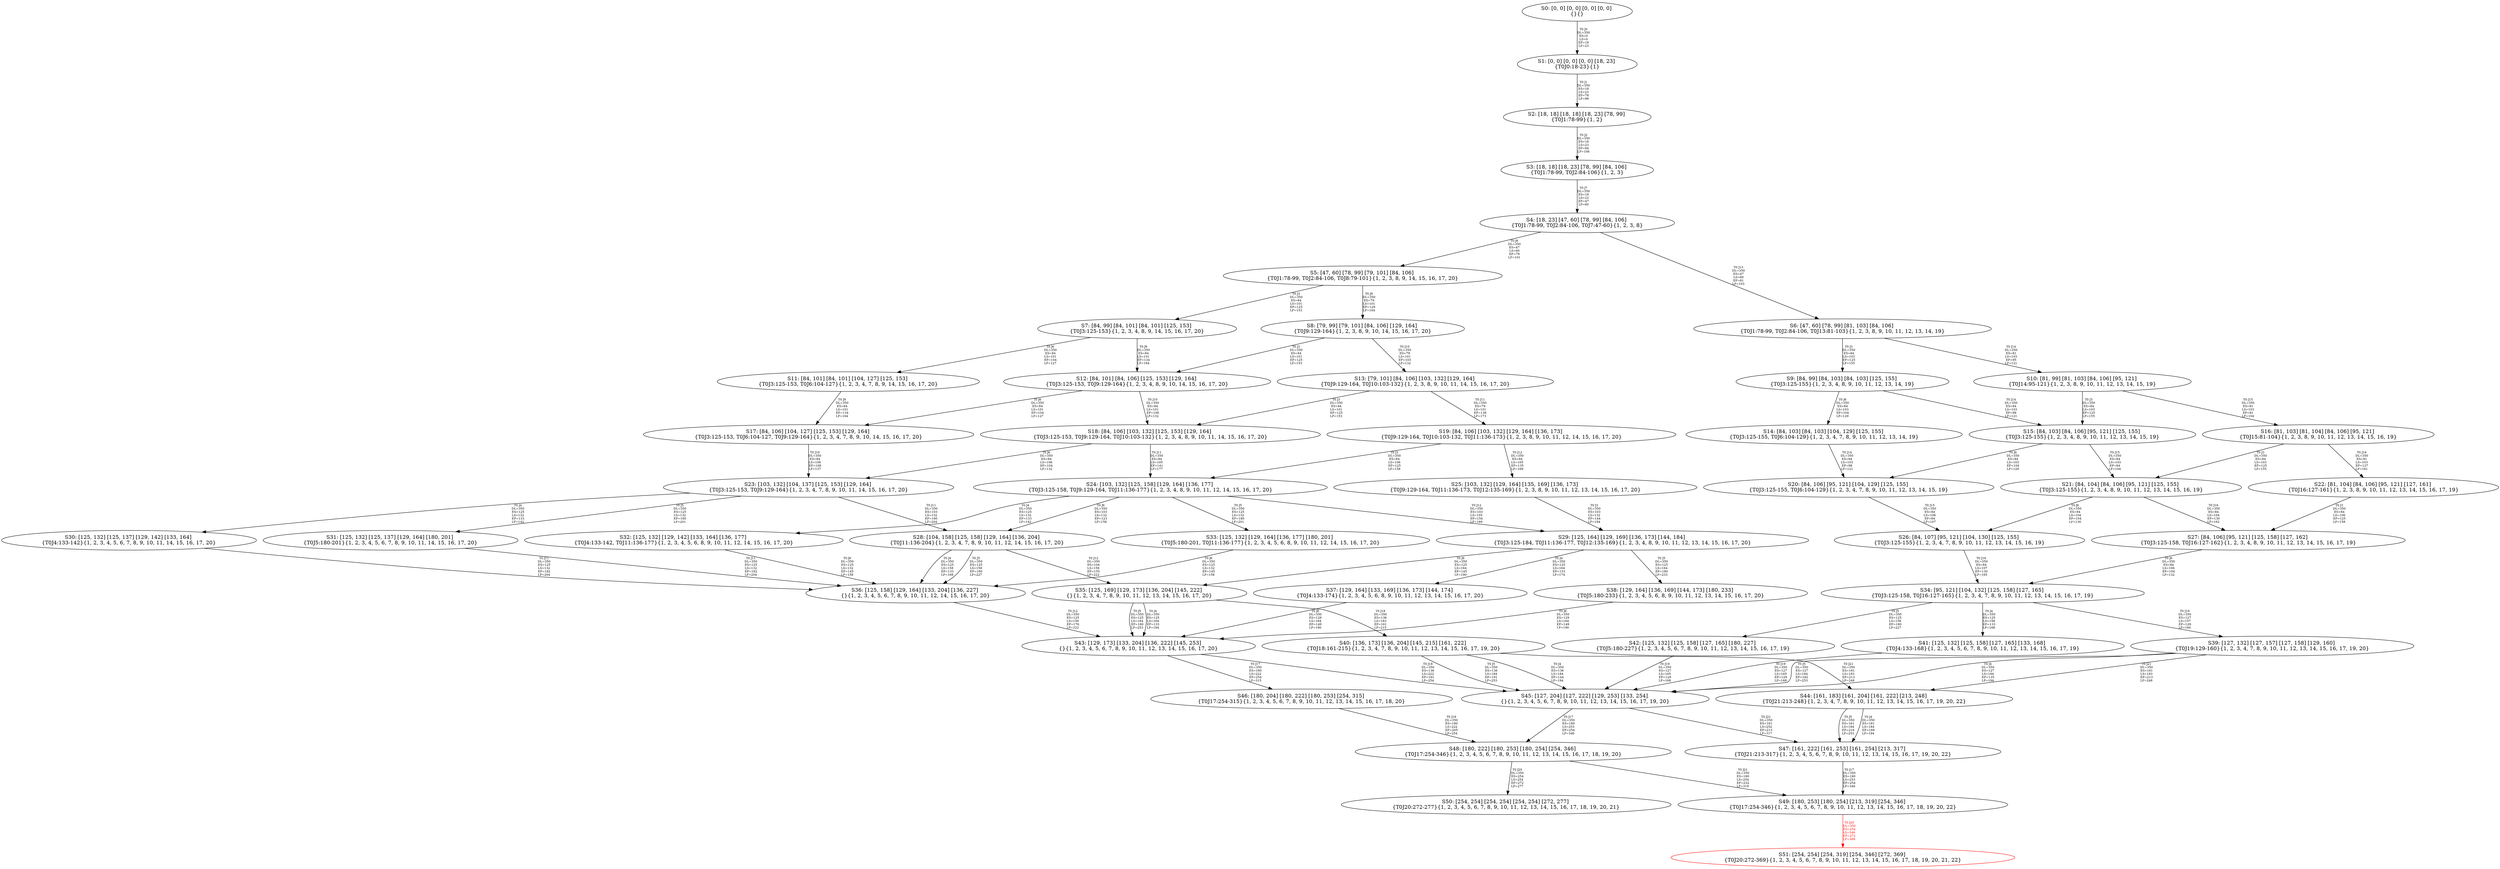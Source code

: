 digraph {
	S0[label="S0: [0, 0] [0, 0] [0, 0] [0, 0] \n{}{}"];
	S1[label="S1: [0, 0] [0, 0] [0, 0] [18, 23] \n{T0J0:18-23}{1}"];
	S2[label="S2: [18, 18] [18, 18] [18, 23] [78, 99] \n{T0J1:78-99}{1, 2}"];
	S3[label="S3: [18, 18] [18, 23] [78, 99] [84, 106] \n{T0J1:78-99, T0J2:84-106}{1, 2, 3}"];
	S4[label="S4: [18, 23] [47, 60] [78, 99] [84, 106] \n{T0J1:78-99, T0J2:84-106, T0J7:47-60}{1, 2, 3, 8}"];
	S5[label="S5: [47, 60] [78, 99] [79, 101] [84, 106] \n{T0J1:78-99, T0J2:84-106, T0J8:79-101}{1, 2, 3, 8, 9, 14, 15, 16, 17, 20}"];
	S6[label="S6: [47, 60] [78, 99] [81, 103] [84, 106] \n{T0J1:78-99, T0J2:84-106, T0J13:81-103}{1, 2, 3, 8, 9, 10, 11, 12, 13, 14, 19}"];
	S7[label="S7: [84, 99] [84, 101] [84, 101] [125, 153] \n{T0J3:125-153}{1, 2, 3, 4, 8, 9, 14, 15, 16, 17, 20}"];
	S8[label="S8: [79, 99] [79, 101] [84, 106] [129, 164] \n{T0J9:129-164}{1, 2, 3, 8, 9, 10, 14, 15, 16, 17, 20}"];
	S9[label="S9: [84, 99] [84, 103] [84, 103] [125, 155] \n{T0J3:125-155}{1, 2, 3, 4, 8, 9, 10, 11, 12, 13, 14, 19}"];
	S10[label="S10: [81, 99] [81, 103] [84, 106] [95, 121] \n{T0J14:95-121}{1, 2, 3, 8, 9, 10, 11, 12, 13, 14, 15, 19}"];
	S11[label="S11: [84, 101] [84, 101] [104, 127] [125, 153] \n{T0J3:125-153, T0J6:104-127}{1, 2, 3, 4, 7, 8, 9, 14, 15, 16, 17, 20}"];
	S12[label="S12: [84, 101] [84, 106] [125, 153] [129, 164] \n{T0J3:125-153, T0J9:129-164}{1, 2, 3, 4, 8, 9, 10, 14, 15, 16, 17, 20}"];
	S13[label="S13: [79, 101] [84, 106] [103, 132] [129, 164] \n{T0J9:129-164, T0J10:103-132}{1, 2, 3, 8, 9, 10, 11, 14, 15, 16, 17, 20}"];
	S14[label="S14: [84, 103] [84, 103] [104, 129] [125, 155] \n{T0J3:125-155, T0J6:104-129}{1, 2, 3, 4, 7, 8, 9, 10, 11, 12, 13, 14, 19}"];
	S15[label="S15: [84, 103] [84, 106] [95, 121] [125, 155] \n{T0J3:125-155}{1, 2, 3, 4, 8, 9, 10, 11, 12, 13, 14, 15, 19}"];
	S16[label="S16: [81, 103] [81, 104] [84, 106] [95, 121] \n{T0J15:81-104}{1, 2, 3, 8, 9, 10, 11, 12, 13, 14, 15, 16, 19}"];
	S17[label="S17: [84, 106] [104, 127] [125, 153] [129, 164] \n{T0J3:125-153, T0J6:104-127, T0J9:129-164}{1, 2, 3, 4, 7, 8, 9, 10, 14, 15, 16, 17, 20}"];
	S18[label="S18: [84, 106] [103, 132] [125, 153] [129, 164] \n{T0J3:125-153, T0J9:129-164, T0J10:103-132}{1, 2, 3, 4, 8, 9, 10, 11, 14, 15, 16, 17, 20}"];
	S19[label="S19: [84, 106] [103, 132] [129, 164] [136, 173] \n{T0J9:129-164, T0J10:103-132, T0J11:136-173}{1, 2, 3, 8, 9, 10, 11, 12, 14, 15, 16, 17, 20}"];
	S20[label="S20: [84, 106] [95, 121] [104, 129] [125, 155] \n{T0J3:125-155, T0J6:104-129}{1, 2, 3, 4, 7, 8, 9, 10, 11, 12, 13, 14, 15, 19}"];
	S21[label="S21: [84, 104] [84, 106] [95, 121] [125, 155] \n{T0J3:125-155}{1, 2, 3, 4, 8, 9, 10, 11, 12, 13, 14, 15, 16, 19}"];
	S22[label="S22: [81, 104] [84, 106] [95, 121] [127, 161] \n{T0J16:127-161}{1, 2, 3, 8, 9, 10, 11, 12, 13, 14, 15, 16, 17, 19}"];
	S23[label="S23: [103, 132] [104, 137] [125, 153] [129, 164] \n{T0J3:125-153, T0J9:129-164}{1, 2, 3, 4, 7, 8, 9, 10, 11, 14, 15, 16, 17, 20}"];
	S24[label="S24: [103, 132] [125, 158] [129, 164] [136, 177] \n{T0J3:125-158, T0J9:129-164, T0J11:136-177}{1, 2, 3, 4, 8, 9, 10, 11, 12, 14, 15, 16, 17, 20}"];
	S25[label="S25: [103, 132] [129, 164] [135, 169] [136, 173] \n{T0J9:129-164, T0J11:136-173, T0J12:135-169}{1, 2, 3, 8, 9, 10, 11, 12, 13, 14, 15, 16, 17, 20}"];
	S26[label="S26: [84, 107] [95, 121] [104, 130] [125, 155] \n{T0J3:125-155}{1, 2, 3, 4, 7, 8, 9, 10, 11, 12, 13, 14, 15, 16, 19}"];
	S27[label="S27: [84, 106] [95, 121] [125, 158] [127, 162] \n{T0J3:125-158, T0J16:127-162}{1, 2, 3, 4, 8, 9, 10, 11, 12, 13, 14, 15, 16, 17, 19}"];
	S28[label="S28: [104, 158] [125, 158] [129, 164] [136, 204] \n{T0J11:136-204}{1, 2, 3, 4, 7, 8, 9, 10, 11, 12, 14, 15, 16, 17, 20}"];
	S29[label="S29: [125, 164] [129, 169] [136, 173] [144, 184] \n{T0J3:125-184, T0J11:136-177, T0J12:135-169}{1, 2, 3, 4, 8, 9, 10, 11, 12, 13, 14, 15, 16, 17, 20}"];
	S30[label="S30: [125, 132] [125, 137] [129, 142] [133, 164] \n{T0J4:133-142}{1, 2, 3, 4, 5, 6, 7, 8, 9, 10, 11, 14, 15, 16, 17, 20}"];
	S31[label="S31: [125, 132] [125, 137] [129, 164] [180, 201] \n{T0J5:180-201}{1, 2, 3, 4, 5, 6, 7, 8, 9, 10, 11, 14, 15, 16, 17, 20}"];
	S32[label="S32: [125, 132] [129, 142] [133, 164] [136, 177] \n{T0J4:133-142, T0J11:136-177}{1, 2, 3, 4, 5, 6, 8, 9, 10, 11, 12, 14, 15, 16, 17, 20}"];
	S33[label="S33: [125, 132] [129, 164] [136, 177] [180, 201] \n{T0J5:180-201, T0J11:136-177}{1, 2, 3, 4, 5, 6, 8, 9, 10, 11, 12, 14, 15, 16, 17, 20}"];
	S34[label="S34: [95, 121] [104, 132] [125, 158] [127, 165] \n{T0J3:125-158, T0J16:127-165}{1, 2, 3, 4, 7, 8, 9, 10, 11, 12, 13, 14, 15, 16, 17, 19}"];
	S35[label="S35: [125, 169] [129, 173] [136, 204] [145, 222] \n{}{1, 2, 3, 4, 7, 8, 9, 10, 11, 12, 13, 14, 15, 16, 17, 20}"];
	S36[label="S36: [125, 158] [129, 164] [133, 204] [136, 227] \n{}{1, 2, 3, 4, 5, 6, 7, 8, 9, 10, 11, 12, 14, 15, 16, 17, 20}"];
	S37[label="S37: [129, 164] [133, 169] [136, 173] [144, 174] \n{T0J4:133-174}{1, 2, 3, 4, 5, 6, 8, 9, 10, 11, 12, 13, 14, 15, 16, 17, 20}"];
	S38[label="S38: [129, 164] [136, 169] [144, 173] [180, 233] \n{T0J5:180-233}{1, 2, 3, 4, 5, 6, 8, 9, 10, 11, 12, 13, 14, 15, 16, 17, 20}"];
	S39[label="S39: [127, 132] [127, 157] [127, 158] [129, 160] \n{T0J19:129-160}{1, 2, 3, 4, 7, 8, 9, 10, 11, 12, 13, 14, 15, 16, 17, 19, 20}"];
	S40[label="S40: [136, 173] [136, 204] [145, 215] [161, 222] \n{T0J18:161-215}{1, 2, 3, 4, 7, 8, 9, 10, 11, 12, 13, 14, 15, 16, 17, 19, 20}"];
	S41[label="S41: [125, 132] [125, 158] [127, 165] [133, 168] \n{T0J4:133-168}{1, 2, 3, 4, 5, 6, 7, 8, 9, 10, 11, 12, 13, 14, 15, 16, 17, 19}"];
	S42[label="S42: [125, 132] [125, 158] [127, 165] [180, 227] \n{T0J5:180-227}{1, 2, 3, 4, 5, 6, 7, 8, 9, 10, 11, 12, 13, 14, 15, 16, 17, 19}"];
	S43[label="S43: [129, 173] [133, 204] [136, 222] [145, 253] \n{}{1, 2, 3, 4, 5, 6, 7, 8, 9, 10, 11, 12, 13, 14, 15, 16, 17, 20}"];
	S44[label="S44: [161, 183] [161, 204] [161, 222] [213, 248] \n{T0J21:213-248}{1, 2, 3, 4, 7, 8, 9, 10, 11, 12, 13, 14, 15, 16, 17, 19, 20, 22}"];
	S45[label="S45: [127, 204] [127, 222] [129, 253] [133, 254] \n{}{1, 2, 3, 4, 5, 6, 7, 8, 9, 10, 11, 12, 13, 14, 15, 16, 17, 19, 20}"];
	S46[label="S46: [180, 204] [180, 222] [180, 253] [254, 315] \n{T0J17:254-315}{1, 2, 3, 4, 5, 6, 7, 8, 9, 10, 11, 12, 13, 14, 15, 16, 17, 18, 20}"];
	S47[label="S47: [161, 222] [161, 253] [161, 254] [213, 317] \n{T0J21:213-317}{1, 2, 3, 4, 5, 6, 7, 8, 9, 10, 11, 12, 13, 14, 15, 16, 17, 19, 20, 22}"];
	S48[label="S48: [180, 222] [180, 253] [180, 254] [254, 346] \n{T0J17:254-346}{1, 2, 3, 4, 5, 6, 7, 8, 9, 10, 11, 12, 13, 14, 15, 16, 17, 18, 19, 20}"];
	S49[label="S49: [180, 253] [180, 254] [213, 319] [254, 346] \n{T0J17:254-346}{1, 2, 3, 4, 5, 6, 7, 8, 9, 10, 11, 12, 13, 14, 15, 16, 17, 18, 19, 20, 22}"];
	S50[label="S50: [254, 254] [254, 254] [254, 254] [272, 277] \n{T0J20:272-277}{1, 2, 3, 4, 5, 6, 7, 8, 9, 10, 11, 12, 13, 14, 15, 16, 17, 18, 19, 20, 21}"];
	S51[label="S51: [254, 254] [254, 319] [254, 346] [272, 369] \n{T0J20:272-369}{1, 2, 3, 4, 5, 6, 7, 8, 9, 10, 11, 12, 13, 14, 15, 16, 17, 18, 19, 20, 21, 22}"];
	S0 -> S1[label="T0 J0\nDL=350\nES=0\nLS=0\nEF=18\nLF=23",fontsize=8];
	S1 -> S2[label="T0 J1\nDL=350\nES=18\nLS=23\nEF=78\nLF=99",fontsize=8];
	S2 -> S3[label="T0 J2\nDL=350\nES=18\nLS=23\nEF=84\nLF=106",fontsize=8];
	S3 -> S4[label="T0 J7\nDL=350\nES=18\nLS=23\nEF=47\nLF=60",fontsize=8];
	S4 -> S5[label="T0 J8\nDL=350\nES=47\nLS=60\nEF=79\nLF=101",fontsize=8];
	S4 -> S6[label="T0 J13\nDL=350\nES=47\nLS=60\nEF=81\nLF=103",fontsize=8];
	S5 -> S7[label="T0 J3\nDL=350\nES=84\nLS=101\nEF=125\nLF=153",fontsize=8];
	S5 -> S8[label="T0 J9\nDL=350\nES=79\nLS=101\nEF=129\nLF=164",fontsize=8];
	S6 -> S9[label="T0 J3\nDL=350\nES=84\nLS=103\nEF=125\nLF=155",fontsize=8];
	S6 -> S10[label="T0 J14\nDL=350\nES=81\nLS=103\nEF=95\nLF=121",fontsize=8];
	S7 -> S11[label="T0 J6\nDL=350\nES=84\nLS=101\nEF=104\nLF=127",fontsize=8];
	S7 -> S12[label="T0 J9\nDL=350\nES=84\nLS=101\nEF=134\nLF=164",fontsize=8];
	S8 -> S12[label="T0 J3\nDL=350\nES=84\nLS=101\nEF=125\nLF=153",fontsize=8];
	S8 -> S13[label="T0 J10\nDL=350\nES=79\nLS=101\nEF=103\nLF=132",fontsize=8];
	S9 -> S14[label="T0 J6\nDL=350\nES=84\nLS=103\nEF=104\nLF=129",fontsize=8];
	S9 -> S15[label="T0 J14\nDL=350\nES=84\nLS=103\nEF=98\nLF=121",fontsize=8];
	S10 -> S15[label="T0 J3\nDL=350\nES=84\nLS=103\nEF=125\nLF=155",fontsize=8];
	S10 -> S16[label="T0 J15\nDL=350\nES=81\nLS=103\nEF=81\nLF=104",fontsize=8];
	S11 -> S17[label="T0 J9\nDL=350\nES=84\nLS=101\nEF=134\nLF=164",fontsize=8];
	S12 -> S17[label="T0 J6\nDL=350\nES=84\nLS=101\nEF=104\nLF=127",fontsize=8];
	S12 -> S18[label="T0 J10\nDL=350\nES=84\nLS=101\nEF=108\nLF=132",fontsize=8];
	S13 -> S18[label="T0 J3\nDL=350\nES=84\nLS=101\nEF=125\nLF=153",fontsize=8];
	S13 -> S19[label="T0 J11\nDL=350\nES=79\nLS=101\nEF=136\nLF=173",fontsize=8];
	S14 -> S20[label="T0 J14\nDL=350\nES=84\nLS=103\nEF=98\nLF=121",fontsize=8];
	S15 -> S20[label="T0 J6\nDL=350\nES=84\nLS=103\nEF=104\nLF=129",fontsize=8];
	S15 -> S21[label="T0 J15\nDL=350\nES=84\nLS=103\nEF=84\nLF=104",fontsize=8];
	S16 -> S21[label="T0 J3\nDL=350\nES=84\nLS=103\nEF=125\nLF=155",fontsize=8];
	S16 -> S22[label="T0 J16\nDL=350\nES=81\nLS=103\nEF=127\nLF=161",fontsize=8];
	S17 -> S23[label="T0 J10\nDL=350\nES=84\nLS=106\nEF=108\nLF=137",fontsize=8];
	S18 -> S23[label="T0 J6\nDL=350\nES=84\nLS=106\nEF=104\nLF=132",fontsize=8];
	S18 -> S24[label="T0 J11\nDL=350\nES=84\nLS=105\nEF=141\nLF=177",fontsize=8];
	S19 -> S24[label="T0 J3\nDL=350\nES=84\nLS=106\nEF=125\nLF=158",fontsize=8];
	S19 -> S25[label="T0 J12\nDL=350\nES=84\nLS=105\nEF=135\nLF=169",fontsize=8];
	S20 -> S26[label="T0 J15\nDL=350\nES=84\nLS=106\nEF=84\nLF=107",fontsize=8];
	S21 -> S26[label="T0 J6\nDL=350\nES=84\nLS=104\nEF=104\nLF=130",fontsize=8];
	S21 -> S27[label="T0 J16\nDL=350\nES=84\nLS=104\nEF=130\nLF=162",fontsize=8];
	S22 -> S27[label="T0 J3\nDL=350\nES=84\nLS=106\nEF=125\nLF=158",fontsize=8];
	S23 -> S30[label="T0 J4\nDL=350\nES=125\nLS=132\nEF=133\nLF=142",fontsize=8];
	S23 -> S31[label="T0 J5\nDL=350\nES=125\nLS=132\nEF=180\nLF=201",fontsize=8];
	S23 -> S28[label="T0 J11\nDL=350\nES=103\nLS=132\nEF=160\nLF=204",fontsize=8];
	S24 -> S32[label="T0 J4\nDL=350\nES=125\nLS=132\nEF=133\nLF=142",fontsize=8];
	S24 -> S33[label="T0 J5\nDL=350\nES=125\nLS=132\nEF=180\nLF=201",fontsize=8];
	S24 -> S28[label="T0 J6\nDL=350\nES=103\nLS=132\nEF=123\nLF=158",fontsize=8];
	S24 -> S29[label="T0 J12\nDL=350\nES=103\nLS=105\nEF=154\nLF=169",fontsize=8];
	S25 -> S29[label="T0 J3\nDL=350\nES=103\nLS=132\nEF=144\nLF=184",fontsize=8];
	S26 -> S34[label="T0 J16\nDL=350\nES=84\nLS=107\nEF=130\nLF=165",fontsize=8];
	S27 -> S34[label="T0 J6\nDL=350\nES=84\nLS=106\nEF=104\nLF=132",fontsize=8];
	S28 -> S36[label="T0 J4\nDL=350\nES=125\nLS=158\nEF=133\nLF=168",fontsize=8];
	S28 -> S36[label="T0 J5\nDL=350\nES=125\nLS=158\nEF=180\nLF=227",fontsize=8];
	S28 -> S35[label="T0 J12\nDL=350\nES=104\nLS=158\nEF=155\nLF=222",fontsize=8];
	S29 -> S37[label="T0 J4\nDL=350\nES=125\nLS=164\nEF=133\nLF=174",fontsize=8];
	S29 -> S38[label="T0 J5\nDL=350\nES=125\nLS=164\nEF=180\nLF=233",fontsize=8];
	S29 -> S35[label="T0 J6\nDL=350\nES=125\nLS=164\nEF=145\nLF=190",fontsize=8];
	S30 -> S36[label="T0 J11\nDL=350\nES=125\nLS=132\nEF=182\nLF=204",fontsize=8];
	S31 -> S36[label="T0 J11\nDL=350\nES=125\nLS=132\nEF=182\nLF=204",fontsize=8];
	S32 -> S36[label="T0 J6\nDL=350\nES=125\nLS=132\nEF=145\nLF=158",fontsize=8];
	S33 -> S36[label="T0 J6\nDL=350\nES=125\nLS=132\nEF=145\nLF=158",fontsize=8];
	S34 -> S41[label="T0 J4\nDL=350\nES=125\nLS=158\nEF=133\nLF=168",fontsize=8];
	S34 -> S42[label="T0 J5\nDL=350\nES=125\nLS=158\nEF=180\nLF=227",fontsize=8];
	S34 -> S39[label="T0 J19\nDL=350\nES=127\nLS=157\nEF=129\nLF=160",fontsize=8];
	S35 -> S43[label="T0 J4\nDL=350\nES=125\nLS=184\nEF=133\nLF=194",fontsize=8];
	S35 -> S43[label="T0 J5\nDL=350\nES=125\nLS=184\nEF=180\nLF=253",fontsize=8];
	S35 -> S40[label="T0 J18\nDL=350\nES=136\nLS=183\nEF=161\nLF=215",fontsize=8];
	S36 -> S43[label="T0 J12\nDL=350\nES=125\nLS=158\nEF=176\nLF=222",fontsize=8];
	S37 -> S43[label="T0 J6\nDL=350\nES=129\nLS=164\nEF=149\nLF=190",fontsize=8];
	S38 -> S43[label="T0 J6\nDL=350\nES=129\nLS=164\nEF=149\nLF=190",fontsize=8];
	S39 -> S45[label="T0 J4\nDL=350\nES=127\nLS=184\nEF=135\nLF=194",fontsize=8];
	S39 -> S45[label="T0 J5\nDL=350\nES=127\nLS=184\nEF=182\nLF=253",fontsize=8];
	S39 -> S44[label="T0 J21\nDL=350\nES=161\nLS=183\nEF=213\nLF=248",fontsize=8];
	S40 -> S45[label="T0 J4\nDL=350\nES=136\nLS=184\nEF=144\nLF=194",fontsize=8];
	S40 -> S45[label="T0 J5\nDL=350\nES=136\nLS=184\nEF=191\nLF=253",fontsize=8];
	S40 -> S44[label="T0 J21\nDL=350\nES=161\nLS=183\nEF=213\nLF=248",fontsize=8];
	S41 -> S45[label="T0 J19\nDL=350\nES=127\nLS=165\nEF=129\nLF=168",fontsize=8];
	S42 -> S45[label="T0 J19\nDL=350\nES=127\nLS=165\nEF=129\nLF=168",fontsize=8];
	S43 -> S46[label="T0 J17\nDL=350\nES=180\nLS=222\nEF=254\nLF=315",fontsize=8];
	S43 -> S45[label="T0 J18\nDL=350\nES=136\nLS=222\nEF=161\nLF=254",fontsize=8];
	S44 -> S47[label="T0 J4\nDL=350\nES=161\nLS=184\nEF=169\nLF=194",fontsize=8];
	S44 -> S47[label="T0 J5\nDL=350\nES=161\nLS=184\nEF=216\nLF=253",fontsize=8];
	S45 -> S48[label="T0 J17\nDL=350\nES=180\nLS=253\nEF=254\nLF=346",fontsize=8];
	S45 -> S47[label="T0 J21\nDL=350\nES=161\nLS=252\nEF=213\nLF=317",fontsize=8];
	S46 -> S48[label="T0 J18\nDL=350\nES=180\nLS=222\nEF=205\nLF=254",fontsize=8];
	S47 -> S49[label="T0 J17\nDL=350\nES=180\nLS=253\nEF=254\nLF=346",fontsize=8];
	S48 -> S50[label="T0 J20\nDL=350\nES=254\nLS=254\nEF=272\nLF=277",fontsize=8];
	S48 -> S49[label="T0 J21\nDL=350\nES=180\nLS=254\nEF=232\nLF=319",fontsize=8];
	S49 -> S51[label="T0 J20\nDL=350\nES=254\nLS=346\nEF=272\nLF=369",color=Red,fontcolor=Red,fontsize=8];
S51[color=Red];
}

